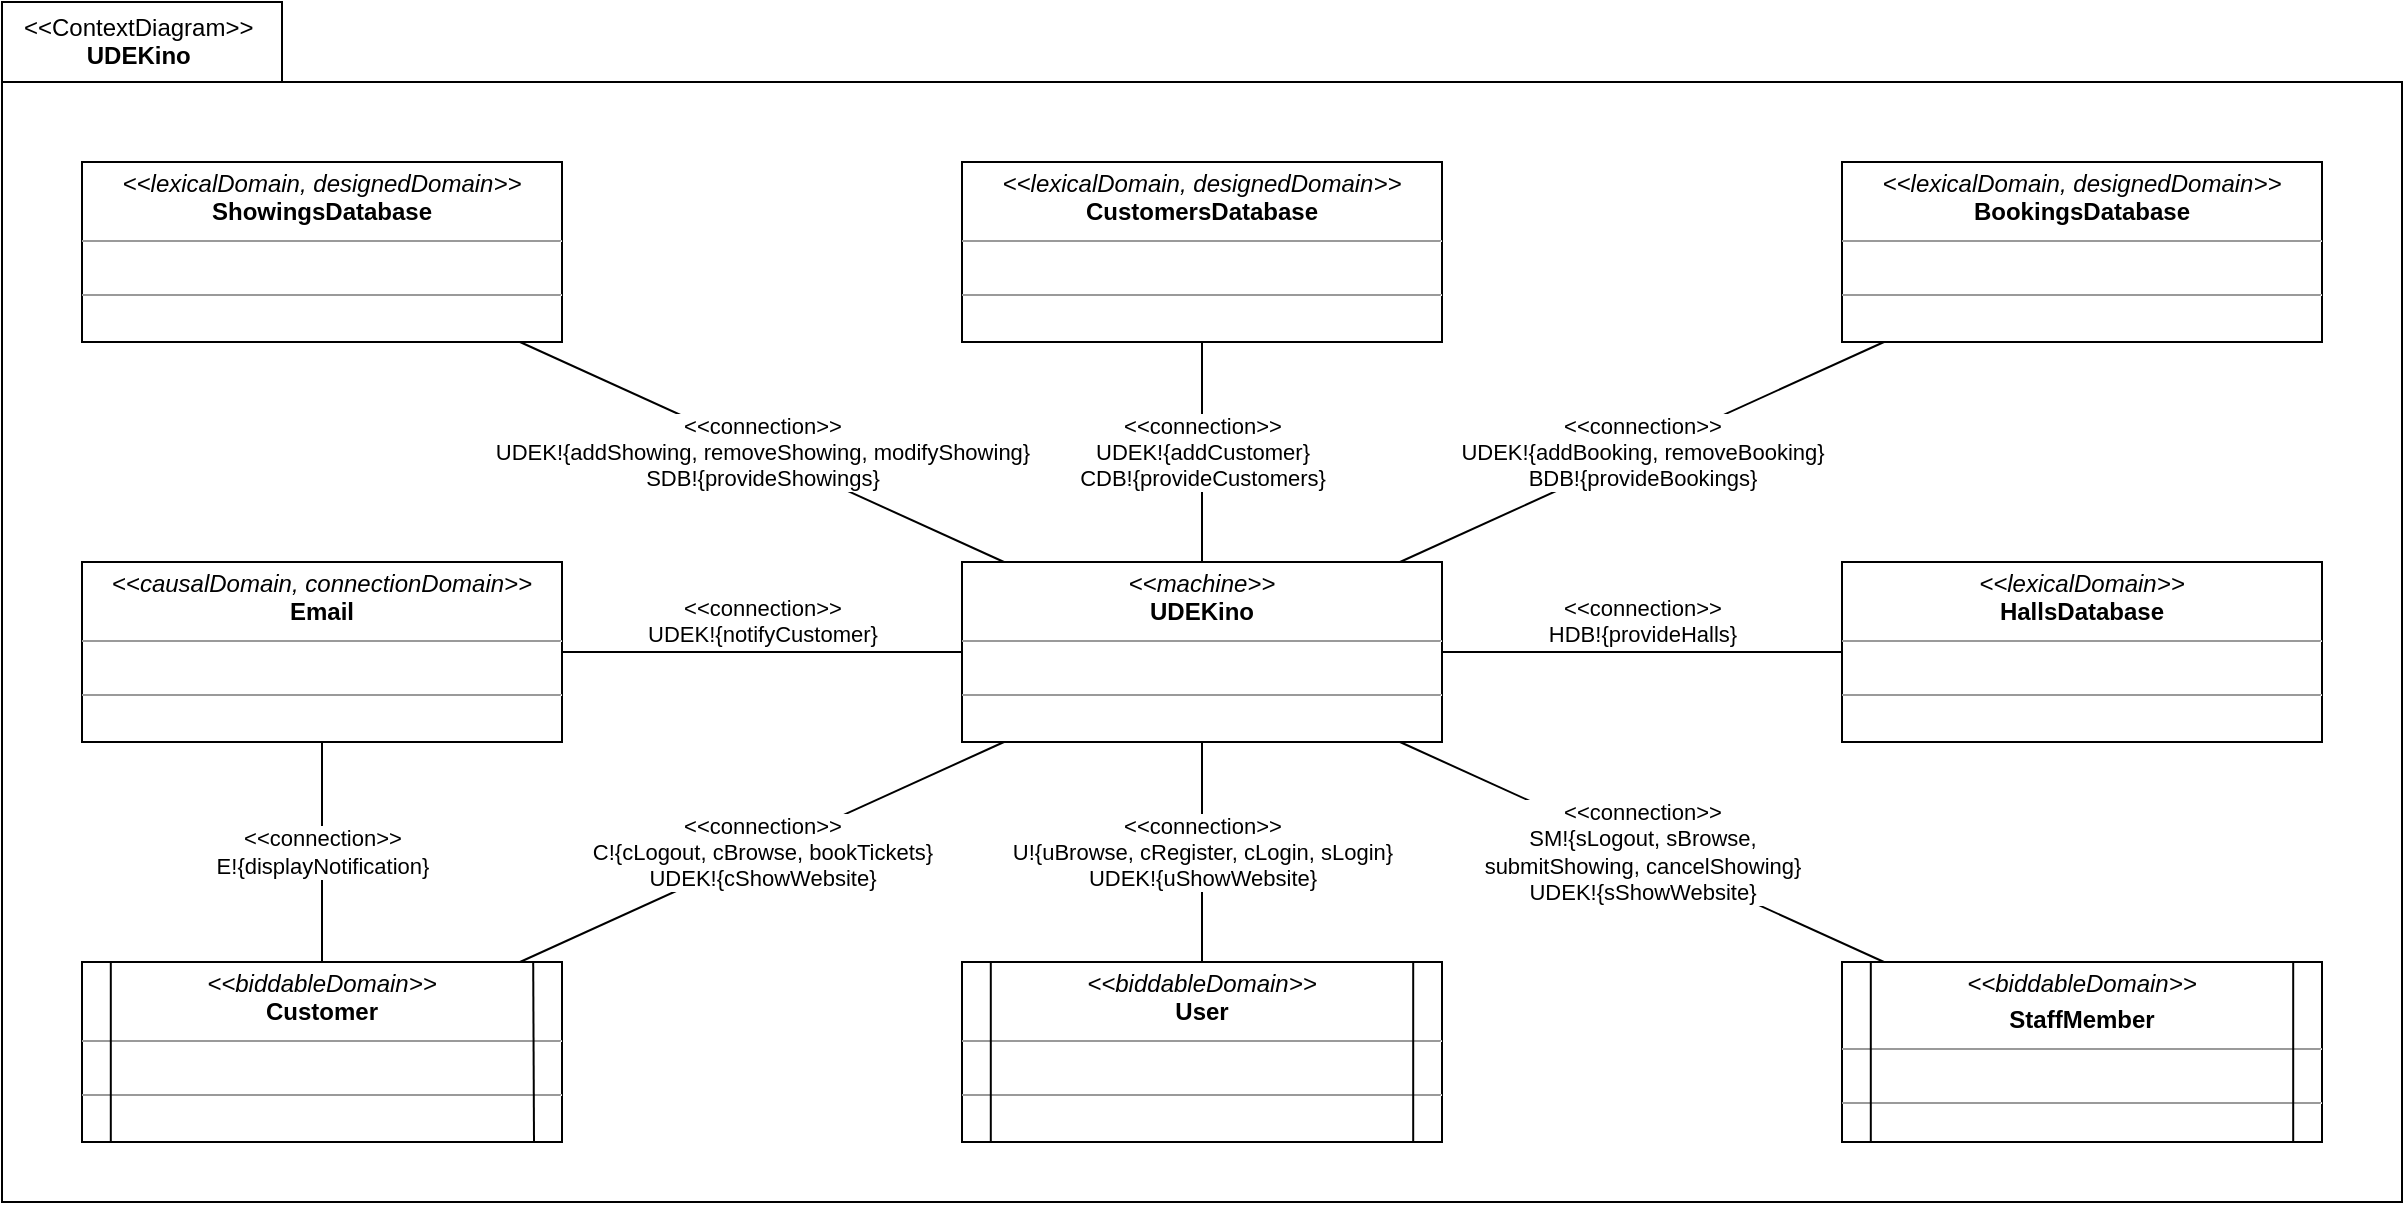<mxfile version="16.5.1" type="device"><diagram id="emRpJKtgpJoCoOgUbEJr" name="Page-1"><mxGraphModel dx="379" dy="233" grid="1" gridSize="10" guides="1" tooltips="1" connect="1" arrows="1" fold="1" page="1" pageScale="1" pageWidth="1600" pageHeight="1200" math="0" shadow="0"><root><mxCell id="0"/><mxCell id="1" parent="0"/><mxCell id="95DHbLZJ2ofVflBstqKd-20" value="&lt;div style=&quot;&quot;&gt;&lt;span style=&quot;font-weight: 400; background-color: initial;&quot;&gt;&amp;lt;&amp;lt;ContextDiagram&amp;gt;&amp;gt;&lt;/span&gt;&lt;/div&gt;&lt;div style=&quot;text-align: center;&quot;&gt;&lt;span style=&quot;background-color: initial;&quot;&gt;UDEKino&lt;/span&gt;&lt;/div&gt;" style="shape=folder;fontStyle=1;spacingTop=1;tabWidth=140;tabHeight=40;tabPosition=left;html=1;rounded=0;shadow=0;glass=0;comic=0;sketch=0;pointerEvents=1;gradientColor=none;labelPosition=center;verticalLabelPosition=middle;align=left;verticalAlign=top;spacing=0;spacingLeft=11;collapsible=1;container=0;recursiveResize=0;" parent="1" vertex="1"><mxGeometry x="40" y="40" width="1200" height="600" as="geometry"><mxRectangle x="840" y="1320" width="140" height="40" as="alternateBounds"/></mxGeometry></mxCell><mxCell id="eArqLCiEFWmPAN_KeKpL-55" value="" style="group" vertex="1" connectable="0" parent="1"><mxGeometry x="80" y="120" width="1120" height="490" as="geometry"/></mxCell><mxCell id="eArqLCiEFWmPAN_KeKpL-49" value="&lt;p style=&quot;margin: 0px ; margin-top: 4px ; text-align: center&quot;&gt;&lt;i&gt;&amp;lt;&amp;lt;lexicalDomain, designedDomain&amp;gt;&amp;gt;&lt;/i&gt;&lt;br&gt;&lt;b&gt;ShowingsDatabase&lt;/b&gt;&lt;/p&gt;&lt;hr size=&quot;1&quot;&gt;&lt;p style=&quot;margin: 0px ; margin-left: 4px&quot;&gt;&lt;br&gt;&lt;/p&gt;&lt;hr size=&quot;1&quot;&gt;&lt;p style=&quot;margin: 0px ; margin-left: 4px&quot;&gt;&lt;br&gt;&lt;/p&gt;" style="verticalAlign=top;align=left;overflow=fill;fontSize=12;fontFamily=Helvetica;html=1;rounded=0;shadow=0;glass=0;comic=0;sketch=0;pointerEvents=1;fontColor=default;gradientColor=none;container=0;strokeWidth=1;" vertex="1" parent="eArqLCiEFWmPAN_KeKpL-55"><mxGeometry width="240" height="90" as="geometry"/></mxCell><mxCell id="eArqLCiEFWmPAN_KeKpL-50" value="&lt;p style=&quot;margin: 0px ; margin-top: 4px ; text-align: center&quot;&gt;&lt;i&gt;&amp;lt;&amp;lt;lexicalDomain, designedDomain&amp;gt;&amp;gt;&lt;/i&gt;&lt;br&gt;&lt;b&gt;CustomersDatabase&lt;/b&gt;&lt;/p&gt;&lt;hr size=&quot;1&quot;&gt;&lt;p style=&quot;margin: 0px ; margin-left: 4px&quot;&gt;&lt;br&gt;&lt;/p&gt;&lt;hr size=&quot;1&quot;&gt;&lt;p style=&quot;margin: 0px ; margin-left: 4px&quot;&gt;&lt;br&gt;&lt;/p&gt;" style="verticalAlign=top;align=left;overflow=fill;fontSize=12;fontFamily=Helvetica;html=1;rounded=0;shadow=0;glass=0;comic=0;sketch=0;pointerEvents=1;fontColor=default;gradientColor=none;container=0;strokeWidth=1;" vertex="1" parent="eArqLCiEFWmPAN_KeKpL-55"><mxGeometry x="440" width="240" height="90" as="geometry"/></mxCell><mxCell id="eArqLCiEFWmPAN_KeKpL-51" value="&lt;p style=&quot;margin: 0px ; margin-top: 4px ; text-align: center&quot;&gt;&lt;i&gt;&amp;lt;&amp;lt;lexicalDomain, designedDomain&amp;gt;&amp;gt;&lt;/i&gt;&lt;br&gt;&lt;b&gt;BookingsDatabase&lt;/b&gt;&lt;/p&gt;&lt;hr size=&quot;1&quot;&gt;&lt;p style=&quot;margin: 0px ; margin-left: 4px&quot;&gt;&lt;br&gt;&lt;/p&gt;&lt;hr size=&quot;1&quot;&gt;&lt;p style=&quot;margin: 0px ; margin-left: 4px&quot;&gt;&lt;br&gt;&lt;/p&gt;" style="verticalAlign=top;align=left;overflow=fill;fontSize=12;fontFamily=Helvetica;html=1;rounded=0;shadow=0;glass=0;comic=0;sketch=0;pointerEvents=1;fontColor=default;gradientColor=none;container=0;strokeWidth=1;" vertex="1" parent="eArqLCiEFWmPAN_KeKpL-55"><mxGeometry x="880" width="240" height="90" as="geometry"/></mxCell><mxCell id="95DHbLZJ2ofVflBstqKd-1" value="&lt;p style=&quot;margin: 0px ; margin-top: 4px ; text-align: center&quot;&gt;&lt;i&gt;&amp;lt;&amp;lt;causalDomain, connectionDomain&amp;gt;&amp;gt;&lt;/i&gt;&lt;br&gt;&lt;b&gt;Email&lt;/b&gt;&lt;/p&gt;&lt;hr size=&quot;1&quot;&gt;&lt;p style=&quot;margin: 0px ; margin-left: 4px&quot;&gt;&lt;br&gt;&lt;/p&gt;&lt;hr size=&quot;1&quot;&gt;&lt;p style=&quot;margin: 0px ; margin-left: 4px&quot;&gt;&lt;br&gt;&lt;/p&gt;" style="verticalAlign=top;align=left;overflow=fill;fontSize=12;fontFamily=Helvetica;html=1;rounded=0;shadow=0;glass=0;comic=0;sketch=0;pointerEvents=1;fontColor=default;gradientColor=none;container=0;" parent="eArqLCiEFWmPAN_KeKpL-55" vertex="1"><mxGeometry y="200" width="240" height="90" as="geometry"/></mxCell><mxCell id="95DHbLZJ2ofVflBstqKd-12" value="&amp;lt;&amp;lt;connection&amp;gt;&amp;gt;&lt;br&gt;UDEK!{notifyCustomer}" style="rounded=0;orthogonalLoop=1;jettySize=auto;html=1;endArrow=none;endFill=0;verticalAlign=bottom;" parent="eArqLCiEFWmPAN_KeKpL-55" source="95DHbLZJ2ofVflBstqKd-4" target="95DHbLZJ2ofVflBstqKd-1" edge="1"><mxGeometry relative="1" as="geometry"/></mxCell><mxCell id="eArqLCiEFWmPAN_KeKpL-52" value="&amp;lt;&amp;lt;connection&amp;gt;&amp;gt;&lt;br&gt;UDEK!{addCustomer}&lt;br&gt;CDB!{provideCustomers}" style="edgeStyle=none;shape=connector;rounded=0;orthogonalLoop=1;jettySize=auto;html=1;labelBackgroundColor=default;fontFamily=Helvetica;fontSize=11;fontColor=default;endArrow=none;endFill=0;strokeColor=default;strokeWidth=1;" edge="1" parent="eArqLCiEFWmPAN_KeKpL-55" source="95DHbLZJ2ofVflBstqKd-4" target="eArqLCiEFWmPAN_KeKpL-50"><mxGeometry relative="1" as="geometry"/></mxCell><mxCell id="eArqLCiEFWmPAN_KeKpL-53" value="&amp;lt;&amp;lt;connection&amp;gt;&amp;gt;&lt;br&gt;UDEK!{addBooking, removeBooking}&lt;br&gt;BDB!{provideBookings}" style="edgeStyle=none;shape=connector;rounded=0;orthogonalLoop=1;jettySize=auto;html=1;labelBackgroundColor=default;fontFamily=Helvetica;fontSize=11;fontColor=default;endArrow=none;endFill=0;strokeColor=default;strokeWidth=1;" edge="1" parent="eArqLCiEFWmPAN_KeKpL-55" source="95DHbLZJ2ofVflBstqKd-4" target="eArqLCiEFWmPAN_KeKpL-51"><mxGeometry relative="1" as="geometry"/></mxCell><mxCell id="95DHbLZJ2ofVflBstqKd-4" value="&lt;p style=&quot;margin:0px;margin-top:4px;text-align:center;&quot;&gt;&lt;i&gt;&amp;lt;&amp;lt;machine&amp;gt;&amp;gt;&lt;/i&gt;&lt;br&gt;&lt;b&gt;UDEKino&lt;/b&gt;&lt;/p&gt;&lt;hr size=&quot;1&quot;&gt;&lt;p style=&quot;margin:0px;margin-left:4px;&quot;&gt;&lt;br&gt;&lt;/p&gt;&lt;hr size=&quot;1&quot;&gt;&lt;p style=&quot;margin:0px;margin-left:4px;&quot;&gt;&lt;br&gt;&lt;/p&gt;" style="verticalAlign=top;align=left;overflow=fill;fontSize=12;fontFamily=Helvetica;html=1;rounded=0;shadow=0;glass=0;comic=0;sketch=0;pointerEvents=1;fontColor=default;gradientColor=none;container=0;" parent="eArqLCiEFWmPAN_KeKpL-55" vertex="1"><mxGeometry x="440" y="200" width="240" height="90" as="geometry"/></mxCell><mxCell id="eArqLCiEFWmPAN_KeKpL-54" value="&amp;lt;&amp;lt;connection&amp;gt;&amp;gt;&lt;br&gt;UDEK!{addShowing, removeShowing, modifyShowing}&lt;br&gt;SDB!{provideShowings}" style="edgeStyle=none;shape=connector;rounded=0;orthogonalLoop=1;jettySize=auto;html=1;labelBackgroundColor=default;fontFamily=Helvetica;fontSize=11;fontColor=default;endArrow=none;endFill=0;strokeColor=default;strokeWidth=1;" edge="1" parent="eArqLCiEFWmPAN_KeKpL-55" source="eArqLCiEFWmPAN_KeKpL-49" target="95DHbLZJ2ofVflBstqKd-4"><mxGeometry relative="1" as="geometry"/></mxCell><mxCell id="gey26ly9URTmzf3GwjHG-17" value="&amp;lt;&amp;lt;connection&amp;gt;&amp;gt;&lt;br&gt;C!{cLogout, cBrowse, bookTickets}&lt;br&gt;UDEK!{cShowWebsite}" style="rounded=0;orthogonalLoop=1;jettySize=auto;html=1;endArrow=none;endFill=0;verticalAlign=middle;" parent="eArqLCiEFWmPAN_KeKpL-55" source="gey26ly9URTmzf3GwjHG-16" target="95DHbLZJ2ofVflBstqKd-4" edge="1"><mxGeometry relative="1" as="geometry"/></mxCell><mxCell id="QEx-JhWkWwkp71yKwDki-1" value="&lt;p style=&quot;margin: 0px ; margin-top: 4px ; text-align: center&quot;&gt;&lt;i&gt;&amp;lt;&amp;lt;lexicalDomain&amp;gt;&amp;gt;&lt;/i&gt;&lt;br&gt;&lt;b&gt;HallsDatabase&lt;/b&gt;&lt;/p&gt;&lt;hr size=&quot;1&quot;&gt;&lt;p style=&quot;margin: 0px ; margin-left: 4px&quot;&gt;&lt;br&gt;&lt;/p&gt;&lt;hr size=&quot;1&quot;&gt;&lt;p style=&quot;margin: 0px ; margin-left: 4px&quot;&gt;&lt;br&gt;&lt;/p&gt;" style="verticalAlign=top;align=left;overflow=fill;fontSize=12;fontFamily=Helvetica;html=1;rounded=0;shadow=0;glass=0;comic=0;sketch=0;pointerEvents=1;fontColor=default;gradientColor=none;container=0;" parent="eArqLCiEFWmPAN_KeKpL-55" vertex="1"><mxGeometry x="880" y="200" width="240" height="90" as="geometry"/></mxCell><mxCell id="QEx-JhWkWwkp71yKwDki-4" value="&amp;lt;&amp;lt;connection&amp;gt;&amp;gt;&lt;br&gt;HDB!{provideHalls}" style="edgeStyle=none;rounded=0;orthogonalLoop=1;jettySize=auto;html=1;endArrow=none;endFill=0;verticalAlign=bottom;" parent="eArqLCiEFWmPAN_KeKpL-55" source="95DHbLZJ2ofVflBstqKd-4" target="QEx-JhWkWwkp71yKwDki-1" edge="1"><mxGeometry relative="1" as="geometry"/></mxCell><mxCell id="QEx-JhWkWwkp71yKwDki-3" value="&amp;lt;&amp;lt;connection&amp;gt;&amp;gt;&lt;br&gt;SM!{sLogout, sBrowse,&lt;br&gt;submitShowing, cancelShowing}&lt;br&gt;UDEK!{sShowWebsite}" style="rounded=0;orthogonalLoop=1;jettySize=auto;html=1;endArrow=none;endFill=0;verticalAlign=middle;" parent="eArqLCiEFWmPAN_KeKpL-55" source="QEx-JhWkWwkp71yKwDki-2" target="95DHbLZJ2ofVflBstqKd-4" edge="1"><mxGeometry relative="1" as="geometry"/></mxCell><mxCell id="eArqLCiEFWmPAN_KeKpL-7" value="" style="group" vertex="1" connectable="0" parent="eArqLCiEFWmPAN_KeKpL-55"><mxGeometry y="400" width="240" height="90" as="geometry"/></mxCell><mxCell id="gey26ly9URTmzf3GwjHG-16" value="&lt;p style=&quot;margin: 0px ; margin-top: 4px ; text-align: center&quot;&gt;&lt;i&gt;&amp;lt;&amp;lt;biddableDomain&amp;gt;&amp;gt;&lt;/i&gt;&lt;br&gt;&lt;b&gt;Customer&lt;/b&gt;&lt;/p&gt;&lt;hr size=&quot;1&quot;&gt;&lt;p style=&quot;margin: 0px ; margin-left: 4px&quot;&gt;&lt;br&gt;&lt;/p&gt;&lt;hr size=&quot;1&quot;&gt;&lt;p style=&quot;margin: 0px ; margin-left: 4px&quot;&gt;&lt;br&gt;&lt;/p&gt;" style="verticalAlign=top;align=left;overflow=fill;fontSize=12;fontFamily=Helvetica;html=1;rounded=0;shadow=0;glass=0;comic=0;sketch=0;pointerEvents=1;fontColor=default;gradientColor=none;container=0;points=[[0,0,0,0,0],[0,0.24,0,0,0],[0,0.5,0,0,0],[0,0.76,0,0,0],[0,1,0,0,0],[0.06,0,0,0,0],[0.06,1,0,0,0],[0.13,0,0,0,0],[0.13,1,0,0,0],[0.25,0,0,0,0],[0.25,1,0,0,0],[0.5,0,0,0,0],[0.5,1,0,0,0],[0.75,0,0,0,0],[0.75,1,0,0,0],[0.88,0,0,0,0],[0.88,1,0,0,0],[0.94,0,0,0,0],[0.94,1,0,0,0],[1,0,0,0,0],[1,0.26,0,0,0],[1,0.5,0,0,0],[1,0.76,0,0,0],[1,1,0,0,0]];strokeWidth=1;" parent="eArqLCiEFWmPAN_KeKpL-7" vertex="1"><mxGeometry width="240" height="90" as="geometry"/></mxCell><mxCell id="eArqLCiEFWmPAN_KeKpL-1" style="rounded=0;orthogonalLoop=1;jettySize=auto;html=1;endArrow=none;endFill=0;strokeWidth=1;entryX=0.06;entryY=1;entryDx=0;entryDy=0;entryPerimeter=0;exitX=0.06;exitY=0;exitDx=0;exitDy=0;exitPerimeter=0;" edge="1" parent="eArqLCiEFWmPAN_KeKpL-7" source="gey26ly9URTmzf3GwjHG-16" target="gey26ly9URTmzf3GwjHG-16"><mxGeometry relative="1" as="geometry"><mxPoint x="30" as="sourcePoint"/><mxPoint x="14" y="90" as="targetPoint"/></mxGeometry></mxCell><mxCell id="eArqLCiEFWmPAN_KeKpL-2" style="edgeStyle=none;shape=connector;rounded=0;orthogonalLoop=1;jettySize=auto;html=1;exitX=0.94;exitY=0;exitDx=0;exitDy=0;exitPerimeter=0;labelBackgroundColor=default;fontFamily=Helvetica;fontSize=11;fontColor=default;endArrow=none;endFill=0;strokeColor=default;strokeWidth=1;" edge="1" parent="eArqLCiEFWmPAN_KeKpL-7" source="gey26ly9URTmzf3GwjHG-16"><mxGeometry relative="1" as="geometry"><mxPoint x="226" y="90" as="targetPoint"/></mxGeometry></mxCell><mxCell id="QEx-JhWkWwkp71yKwDki-6" value="&amp;lt;&amp;lt;connection&amp;gt;&amp;gt;&lt;br&gt;E!{displayNotification}" style="edgeStyle=none;rounded=0;orthogonalLoop=1;jettySize=auto;html=1;endArrow=none;endFill=0;" parent="eArqLCiEFWmPAN_KeKpL-55" source="95DHbLZJ2ofVflBstqKd-1" target="gey26ly9URTmzf3GwjHG-16" edge="1"><mxGeometry relative="1" as="geometry"/></mxCell><mxCell id="eArqLCiEFWmPAN_KeKpL-8" value="" style="group" vertex="1" connectable="0" parent="eArqLCiEFWmPAN_KeKpL-55"><mxGeometry x="440" y="400" width="240" height="90" as="geometry"/></mxCell><mxCell id="95DHbLZJ2ofVflBstqKd-2" value="&lt;p style=&quot;margin: 0px ; margin-top: 4px ; text-align: center&quot;&gt;&lt;i&gt;&amp;lt;&amp;lt;biddableDomain&amp;gt;&amp;gt;&lt;/i&gt;&lt;br&gt;&lt;b&gt;User&lt;/b&gt;&lt;/p&gt;&lt;hr size=&quot;1&quot;&gt;&lt;p style=&quot;margin: 0px ; margin-left: 4px&quot;&gt;&lt;br&gt;&lt;/p&gt;&lt;hr size=&quot;1&quot;&gt;&lt;p style=&quot;margin: 0px ; margin-left: 4px&quot;&gt;&lt;br&gt;&lt;/p&gt;" style="verticalAlign=top;align=left;overflow=fill;fontSize=12;fontFamily=Helvetica;html=1;rounded=0;shadow=0;glass=0;comic=0;sketch=0;pointerEvents=1;fontColor=default;gradientColor=none;container=0;points=[[0,0,0,0,0],[0,0.24,0,0,0],[0,0.5,0,0,0],[0,0.76,0,0,0],[0,1,0,0,0],[0.06,0,0,0,0],[0.06,1,0,0,0],[0.13,0,0,0,0],[0.13,1,0,0,0],[0.25,0,0,0,0],[0.25,1,0,0,0],[0.5,0,0,0,0],[0.5,1,0,0,0],[0.75,0,0,0,0],[0.75,1,0,0,0],[0.88,0,0,0,0],[0.88,1,0,0,0],[0.94,0,0,0,0],[0.94,1,0,0,0],[1,0,0,0,0],[1,0.26,0,0,0],[1,0.5,0,0,0],[1,0.76,0,0,0],[1,1,0,0,0]];" parent="eArqLCiEFWmPAN_KeKpL-8" vertex="1"><mxGeometry width="240" height="90" as="geometry"/></mxCell><mxCell id="eArqLCiEFWmPAN_KeKpL-3" style="edgeStyle=none;shape=connector;rounded=0;orthogonalLoop=1;jettySize=auto;html=1;exitX=0.06;exitY=0;exitDx=0;exitDy=0;exitPerimeter=0;entryX=0.06;entryY=1;entryDx=0;entryDy=0;entryPerimeter=0;labelBackgroundColor=default;fontFamily=Helvetica;fontSize=11;fontColor=default;endArrow=none;endFill=0;strokeColor=default;strokeWidth=1;" edge="1" parent="eArqLCiEFWmPAN_KeKpL-8" source="95DHbLZJ2ofVflBstqKd-2" target="95DHbLZJ2ofVflBstqKd-2"><mxGeometry relative="1" as="geometry"/></mxCell><mxCell id="eArqLCiEFWmPAN_KeKpL-4" style="edgeStyle=none;shape=connector;rounded=0;orthogonalLoop=1;jettySize=auto;html=1;exitX=0.94;exitY=0;exitDx=0;exitDy=0;exitPerimeter=0;entryX=0.94;entryY=1;entryDx=0;entryDy=0;entryPerimeter=0;labelBackgroundColor=default;fontFamily=Helvetica;fontSize=11;fontColor=default;endArrow=none;endFill=0;strokeColor=default;strokeWidth=1;" edge="1" parent="eArqLCiEFWmPAN_KeKpL-8" source="95DHbLZJ2ofVflBstqKd-2" target="95DHbLZJ2ofVflBstqKd-2"><mxGeometry relative="1" as="geometry"/></mxCell><mxCell id="eArqLCiEFWmPAN_KeKpL-9" value="" style="group" vertex="1" connectable="0" parent="eArqLCiEFWmPAN_KeKpL-55"><mxGeometry x="880" y="400" width="240" height="90" as="geometry"/></mxCell><mxCell id="QEx-JhWkWwkp71yKwDki-2" value="&lt;p style=&quot;margin: 0px ; margin-top: 4px ; text-align: center&quot;&gt;&lt;i&gt;&amp;lt;&amp;lt;biddableD&lt;/i&gt;&lt;i&gt;omain&amp;gt;&amp;gt;&lt;/i&gt;&lt;/p&gt;&lt;p style=&quot;margin: 0px ; margin-top: 4px ; text-align: center&quot;&gt;&lt;b&gt;StaffMember&lt;/b&gt;&lt;/p&gt;&lt;hr size=&quot;1&quot;&gt;&lt;p style=&quot;margin: 0px ; margin-left: 4px&quot;&gt;&lt;br&gt;&lt;/p&gt;&lt;hr size=&quot;1&quot;&gt;&lt;p style=&quot;margin: 0px ; margin-left: 4px&quot;&gt;&lt;br&gt;&lt;/p&gt;" style="verticalAlign=top;align=left;overflow=fill;fontSize=12;fontFamily=Helvetica;html=1;rounded=0;shadow=0;glass=0;comic=0;sketch=0;pointerEvents=1;fontColor=default;gradientColor=none;container=0;points=[[0,0,0,0,0],[0,0.24,0,0,0],[0,0.5,0,0,0],[0,0.76,0,0,0],[0,1,0,0,0],[0.06,0,0,0,0],[0.06,1,0,0,0],[0.13,0,0,0,0],[0.13,1,0,0,0],[0.25,0,0,0,0],[0.25,1,0,0,0],[0.5,0,0,0,0],[0.5,1,0,0,0],[0.75,0,0,0,0],[0.75,1,0,0,0],[0.88,0,0,0,0],[0.88,1,0,0,0],[0.94,0,0,0,0],[0.94,1,0,0,0],[1,0,0,0,0],[1,0.26,0,0,0],[1,0.5,0,0,0],[1,0.76,0,0,0],[1,1,0,0,0]];" parent="eArqLCiEFWmPAN_KeKpL-9" vertex="1"><mxGeometry width="240" height="90" as="geometry"/></mxCell><mxCell id="eArqLCiEFWmPAN_KeKpL-5" style="edgeStyle=none;shape=connector;rounded=0;orthogonalLoop=1;jettySize=auto;html=1;exitX=0.06;exitY=0;exitDx=0;exitDy=0;exitPerimeter=0;entryX=0.06;entryY=1;entryDx=0;entryDy=0;entryPerimeter=0;labelBackgroundColor=default;fontFamily=Helvetica;fontSize=11;fontColor=default;endArrow=none;endFill=0;strokeColor=default;strokeWidth=1;" edge="1" parent="eArqLCiEFWmPAN_KeKpL-9" source="QEx-JhWkWwkp71yKwDki-2" target="QEx-JhWkWwkp71yKwDki-2"><mxGeometry relative="1" as="geometry"/></mxCell><mxCell id="eArqLCiEFWmPAN_KeKpL-6" style="edgeStyle=none;shape=connector;rounded=0;orthogonalLoop=1;jettySize=auto;html=1;exitX=0.94;exitY=0;exitDx=0;exitDy=0;exitPerimeter=0;entryX=0.94;entryY=1;entryDx=0;entryDy=0;entryPerimeter=0;labelBackgroundColor=default;fontFamily=Helvetica;fontSize=11;fontColor=default;endArrow=none;endFill=0;strokeColor=default;strokeWidth=1;" edge="1" parent="eArqLCiEFWmPAN_KeKpL-9" source="QEx-JhWkWwkp71yKwDki-2" target="QEx-JhWkWwkp71yKwDki-2"><mxGeometry relative="1" as="geometry"/></mxCell><mxCell id="95DHbLZJ2ofVflBstqKd-13" value="&amp;lt;&amp;lt;connection&amp;gt;&amp;gt;&lt;br&gt;U!{uBrowse, cRegister, cLogin, sLogin}&lt;br&gt;UDEK!{uShowWebsite}" style="edgeStyle=none;rounded=0;orthogonalLoop=1;jettySize=auto;html=1;endArrow=none;endFill=0;" parent="eArqLCiEFWmPAN_KeKpL-55" source="95DHbLZJ2ofVflBstqKd-4" target="95DHbLZJ2ofVflBstqKd-2" edge="1"><mxGeometry relative="1" as="geometry"/></mxCell></root></mxGraphModel></diagram></mxfile>
